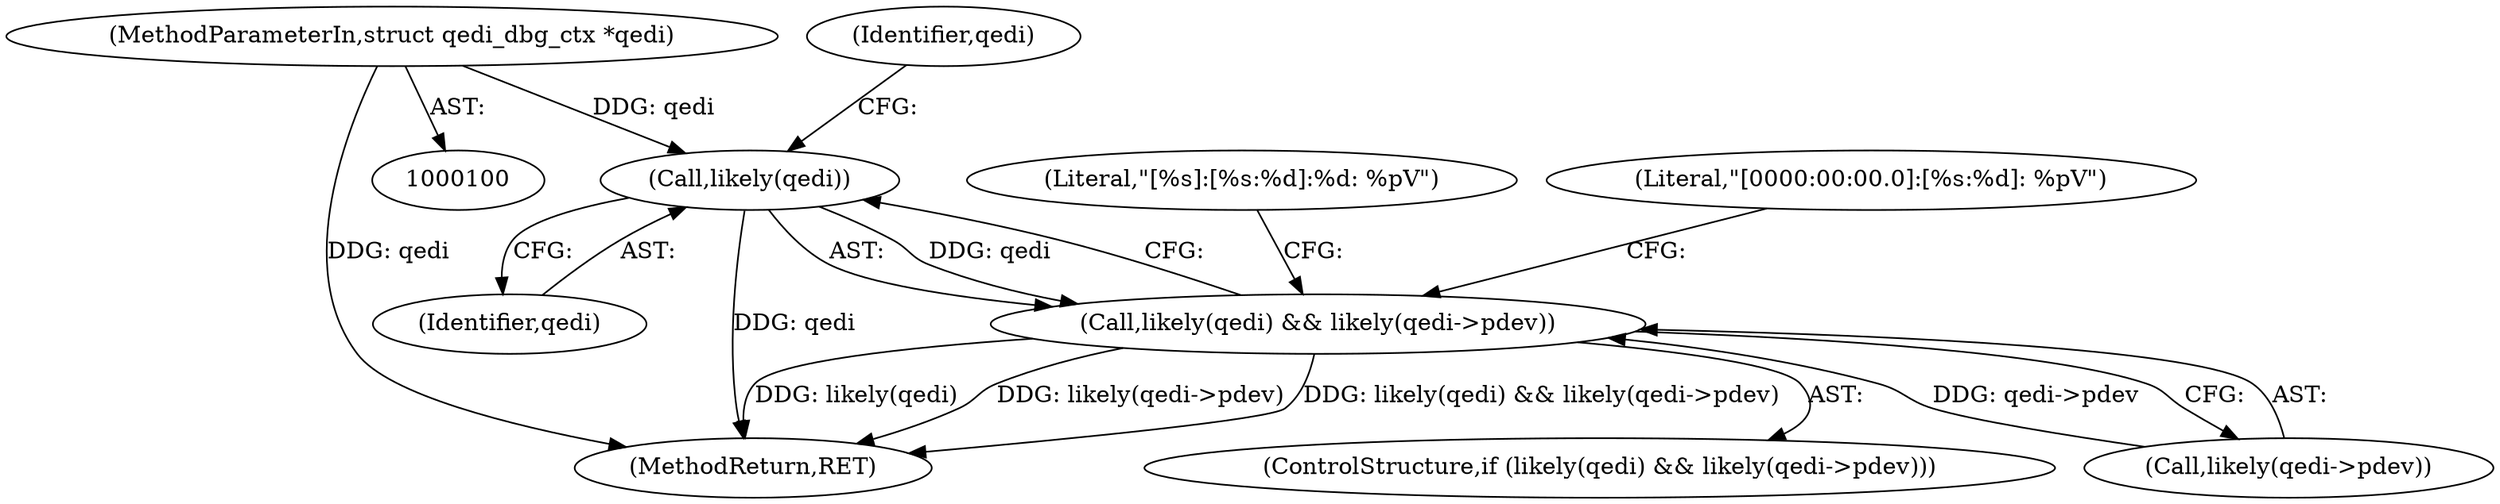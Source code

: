 digraph "0_linux_c09581a52765a85f19fc35340127396d5e3379cc_1@pointer" {
"1000101" [label="(MethodParameterIn,struct qedi_dbg_ctx *qedi)"];
"1000130" [label="(Call,likely(qedi))"];
"1000129" [label="(Call,likely(qedi) && likely(qedi->pdev))"];
"1000137" [label="(Literal,\"[%s]:[%s:%d]:%d: %pV\")"];
"1000130" [label="(Call,likely(qedi))"];
"1000101" [label="(MethodParameterIn,struct qedi_dbg_ctx *qedi)"];
"1000131" [label="(Identifier,qedi)"];
"1000132" [label="(Call,likely(qedi->pdev))"];
"1000129" [label="(Call,likely(qedi) && likely(qedi->pdev))"];
"1000162" [label="(MethodReturn,RET)"];
"1000128" [label="(ControlStructure,if (likely(qedi) && likely(qedi->pdev)))"];
"1000154" [label="(Literal,\"[0000:00:00.0]:[%s:%d]: %pV\")"];
"1000134" [label="(Identifier,qedi)"];
"1000101" -> "1000100"  [label="AST: "];
"1000101" -> "1000162"  [label="DDG: qedi"];
"1000101" -> "1000130"  [label="DDG: qedi"];
"1000130" -> "1000129"  [label="AST: "];
"1000130" -> "1000131"  [label="CFG: "];
"1000131" -> "1000130"  [label="AST: "];
"1000134" -> "1000130"  [label="CFG: "];
"1000129" -> "1000130"  [label="CFG: "];
"1000130" -> "1000162"  [label="DDG: qedi"];
"1000130" -> "1000129"  [label="DDG: qedi"];
"1000129" -> "1000128"  [label="AST: "];
"1000129" -> "1000132"  [label="CFG: "];
"1000132" -> "1000129"  [label="AST: "];
"1000137" -> "1000129"  [label="CFG: "];
"1000154" -> "1000129"  [label="CFG: "];
"1000129" -> "1000162"  [label="DDG: likely(qedi)"];
"1000129" -> "1000162"  [label="DDG: likely(qedi->pdev)"];
"1000129" -> "1000162"  [label="DDG: likely(qedi) && likely(qedi->pdev)"];
"1000132" -> "1000129"  [label="DDG: qedi->pdev"];
}
